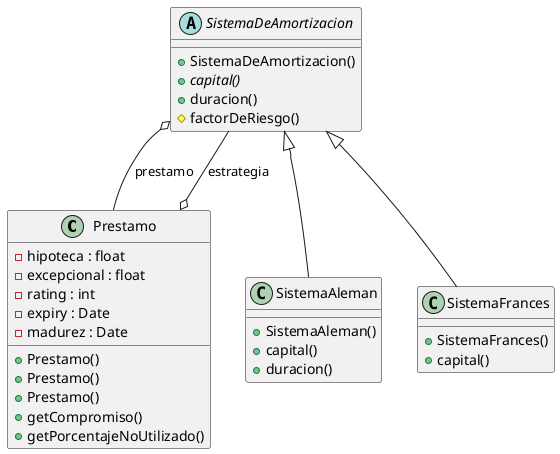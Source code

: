 @startuml

class Prestamo {
  - hipoteca : float
  - excepcional : float
  - rating : int
  - expiry : Date
  - madurez : Date
  + Prestamo()
  + Prestamo()
  + Prestamo()
  + getCompromiso()
  + getPorcentajeNoUtilizado()
}

class SistemaAleman {
  + SistemaAleman()
  + capital()
  + duracion()
}

abstract class SistemaDeAmortizacion {
  + SistemaDeAmortizacion()
  {abstract} + capital()
  + duracion()
  # factorDeRiesgo()
}


class SistemaFrances {
  + SistemaFrances()
  + capital()
}

Prestamo o-- SistemaDeAmortizacion : estrategia
SistemaAleman -up-|> SistemaDeAmortizacion
SistemaDeAmortizacion o-- Prestamo : prestamo
SistemaFrances -up-|> SistemaDeAmortizacion


@enduml
